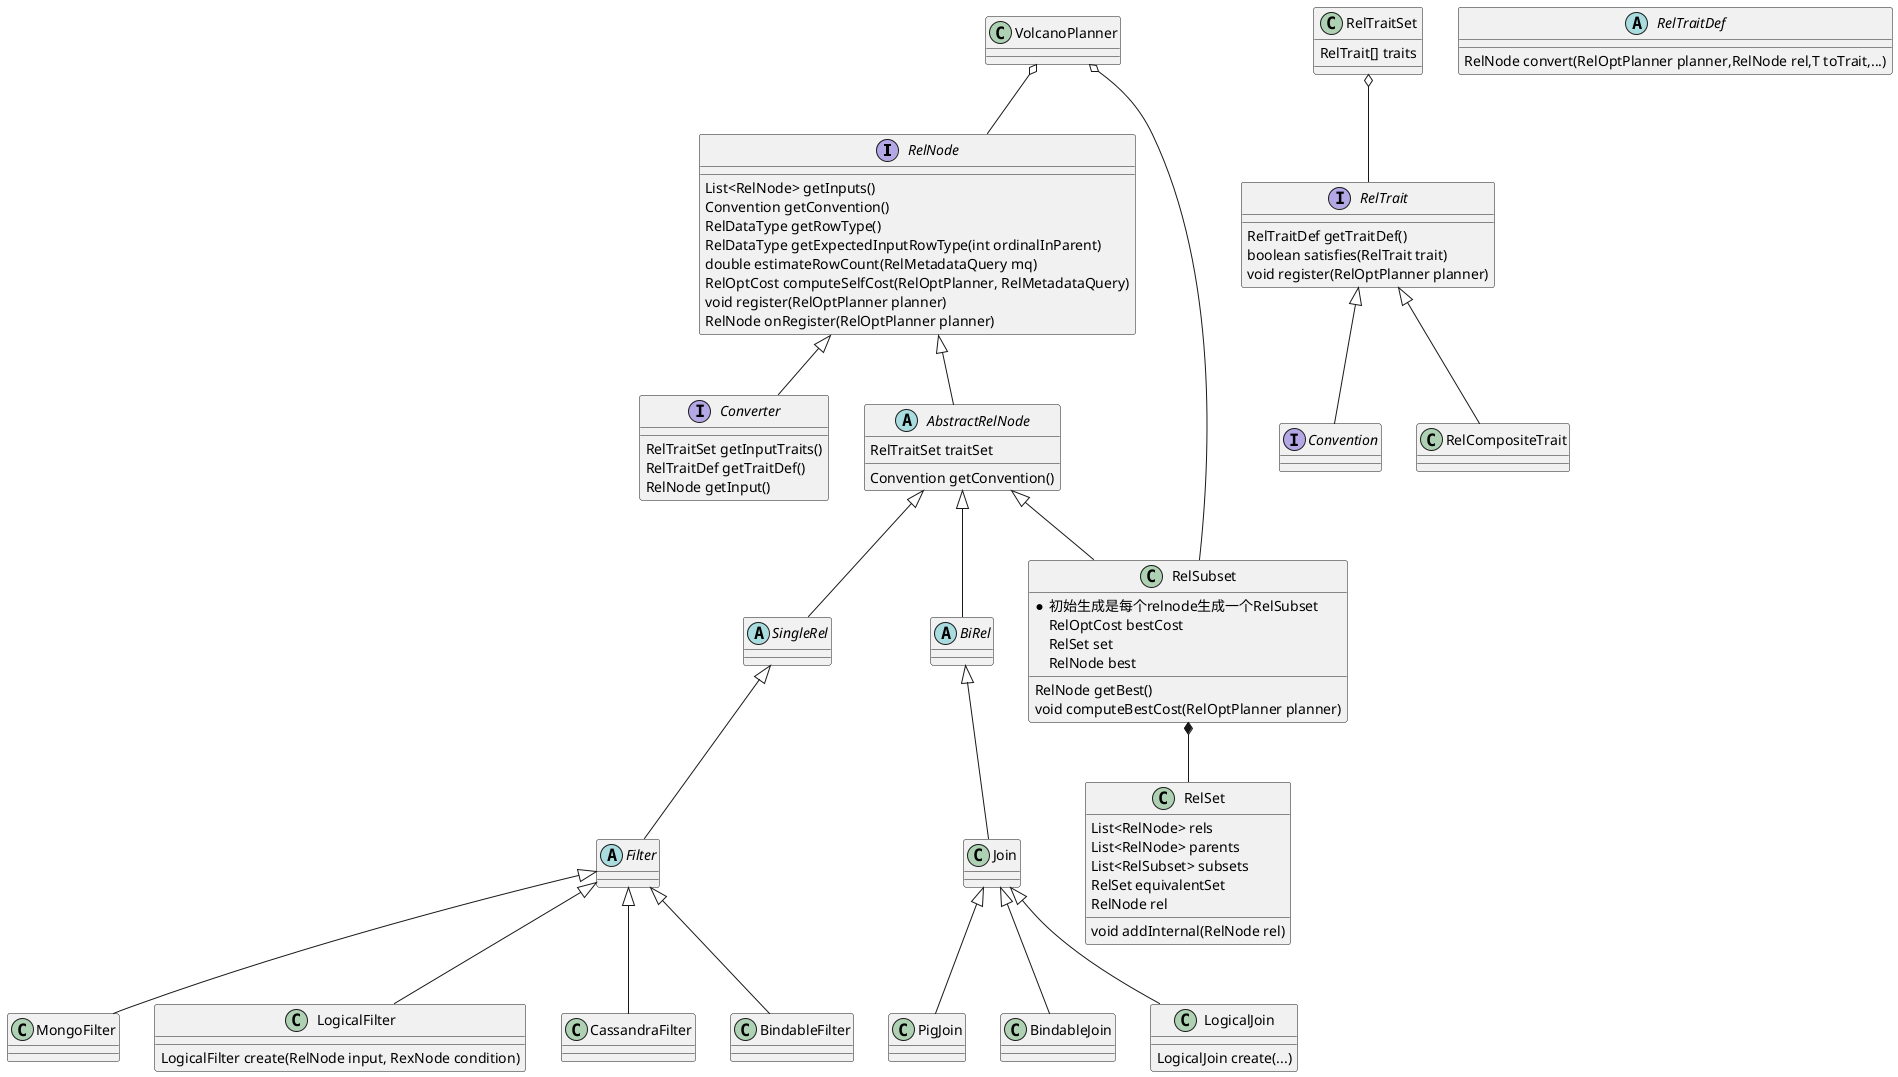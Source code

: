 @startuml

interface RelNode {
List<RelNode> getInputs()
Convention getConvention()
RelDataType getRowType()
RelDataType getExpectedInputRowType(int ordinalInParent)
double estimateRowCount(RelMetadataQuery mq)
RelOptCost computeSelfCost(RelOptPlanner, RelMetadataQuery)
void register(RelOptPlanner planner)
RelNode onRegister(RelOptPlanner planner)
}

interface Converter {
RelTraitSet getInputTraits()
RelTraitDef getTraitDef()
RelNode getInput()
}

abstract AbstractRelNode {
RelTraitSet traitSet
Convention getConvention()
}

RelNode <|-- AbstractRelNode
RelNode <|-- Converter

AbstractRelNode <|-- RelSubset
RelSubset *-- RelSet
VolcanoPlanner o-- RelSubset
VolcanoPlanner o-- RelNode

class RelSubset {
*初始生成是每个relnode生成一个RelSubset
RelOptCost bestCost
RelSet set
RelNode best
RelNode getBest()
void computeBestCost(RelOptPlanner planner)
}

class RelSet {
List<RelNode> rels
List<RelNode> parents
List<RelSubset> subsets
RelSet equivalentSet
RelNode rel
void addInternal(RelNode rel)
}


AbstractRelNode <|-- SingleRel
AbstractRelNode <|-- BiRel
BiRel <|-- Join
Join <|-- LogicalJoin
Join <|-- PigJoin
Join <|-- BindableJoin

SingleRel <|-- Filter
Filter <|-- LogicalFilter
Filter <|-- CassandraFilter
Filter <|-- BindableFilter
Filter <|-- MongoFilter

interface RelNode
abstract class AbstractRelNode
abstract class BiRel
class Join
class LogicalJoin {
LogicalJoin create(...)
}
class PigJoin
class BindableJoin

abstract class SingleRel
abstract class Filter
class LogicalFilter {
LogicalFilter create(RelNode input, RexNode condition)
}
class CassandraFilter
class BindableFilter
class MongoFilter

RelTraitSet o-- RelTrait
RelTrait <|-- Convention
RelTrait <|-- RelCompositeTrait
interface RelTrait {
RelTraitDef getTraitDef()
boolean satisfies(RelTrait trait)
void register(RelOptPlanner planner)
}
interface Convention
class RelTraitSet {
RelTrait[] traits
}
abstract class RelTraitDef {
RelNode convert(RelOptPlanner planner,RelNode rel,T toTrait,...)
}

@enduml

@startuml

class VolcanoPlanner {
  RelSubset root
  RelNode originalRoot
  Set<RelOptRule> ruleSet
  IdentityHashMap<RelNode, RelSubset> mapRel2Subset
  RelOptCostFactory costFactory
  RuleQueue ruleQueue
  List<RelTraitDef> traitDefs

  boolean addRule(RelOptRule rule) // 添加rule的入口
  void setRoot(RelNode rel)
  void ensureRootConverters()
  RelSubset registerImpl(RelNode rel,RelSet set) // 会调用 fireRules
  void fireRules(RelNode rel,boolean deferred) // ruleCall.match(rel)-volcanoRuleCall.matchRecurse-DeferringRuleCall.onMatch, 将match添加到ruleQueue
  RelNode findBestExp()
}

class RuleQueue {
VolcanoRuleMatch popMatch(VolcanoPlannerPhase phase)
Map<VolcanoPlannerPhase, PhaseMatchList> matchListMap
}

class PhaseMatchList {
VolcanoPlannerPhase phase
List<VolcanoRuleMatch> list
Multimap<RelSubset, VolcanoRuleMatch> matchMap
}

enum VolcanoPlannerPhase {
  PRE_PROCESS_MDR
  PRE_PROCESS
  OPTIMIZE
  CLEANUP
}
RelOptRuleCall <|-- VolcanoRuleCall
VolcanoRuleCall <|-- VolcanoRuleMatch
PhaseMatchList o-- VolcanoRuleMatch
RuleQueue o-- PhaseMatchList
RuleQueue o-- VolcanoPlannerPhase
VolcanoPlanner o-- RuleQueue
RelOptRuleCall o-- RelOptRule
RelOptRuleCall o-- RelOptRuleOperand
RelOptRuleOperand o-- RelOptRule
RelOptRule o-- RelOptRuleOperand

abstract class RelOptRuleCall {
  final int id;
  final RelOptRuleOperand operand0;
  Map<RelNode, List<RelNode>> nodeInputs;
  final RelOptRule rule;
  final RelNode[] rels;
  final RelOptPlanner planner;
  final List<RelNode> parents;
}

abstract class RelOptRule {
RelOptRuleOperand operand

public boolean matches(RelOptRuleCall call)
}

class RelOptRuleOperand {
  RelOptRuleOperand parent
  RelOptRule rule
  Predicate<RelNode> predicate
  RelTrait trait
  Class<? extends RelNode> clazz
  ImmutableList<RelOptRuleOperand> children // rule 可能对孩子也有要求

  public boolean matches(RelNode rel) // 是否命中rule
}

class VolcanoRuleCall {
  VolcanoPlanner volcanoPlanner
}

class VolcanoRuleMatch {
  final RelSet targetSet
  RelSubset targetSubset
  String digest
  double cachedImportance = Double.NaN
}



@enduml

@startuml

Table <|-- ScannableTable
Table <|-- FilterableTable
Schema <|-- AbstractSchema
Schema <|-- SchemaPlus

interface Table {
  奇怪，居然不是继承自RelNode
  RelDataType getRowType(RelDataTypeFactory typeFactory);
  Statistic getStatistic();
  Schema.TableType getJdbcTableType();
}
interface ScannableTable {
 Enumerable<Object[]> scan(DataContext root)
}
interface FilterableTable {
Enumerable<Object[]> scan(DataContext root, List<RexNode> filters)
}

interface Schema {
Table getTable(String name)
Collection<Function> getFunctions(String name)
Schema getSubSchema(String name)
}

interface SchemaPlus {
  void add(String name, Table table)
  void add(String name, Function function)
  void add(String name, Lattice lattice)
  SchemaPlus add(String name, Schema schema)
  SchemaPlus getParentSchema()
  SchemaPlus getSubSchema(String name)
}

class AbstractSchema {
Map<String, Table> getTableMap()
}

Node <|-- TableScanNode
Node <|-- JoinNode
Node <|-- FilterNode
interface Node {
void run()
}
class TableScanNode {
}
class JoinNode {
}
class FilterNode {
}
@enduml



class CBO {
  凡是不一定能提升性能的rule都应该划到cbo中去考虑
  1. 逻辑计划之间的转换
  2. ensure requirement
  3. 逻辑计划转物理计划
}